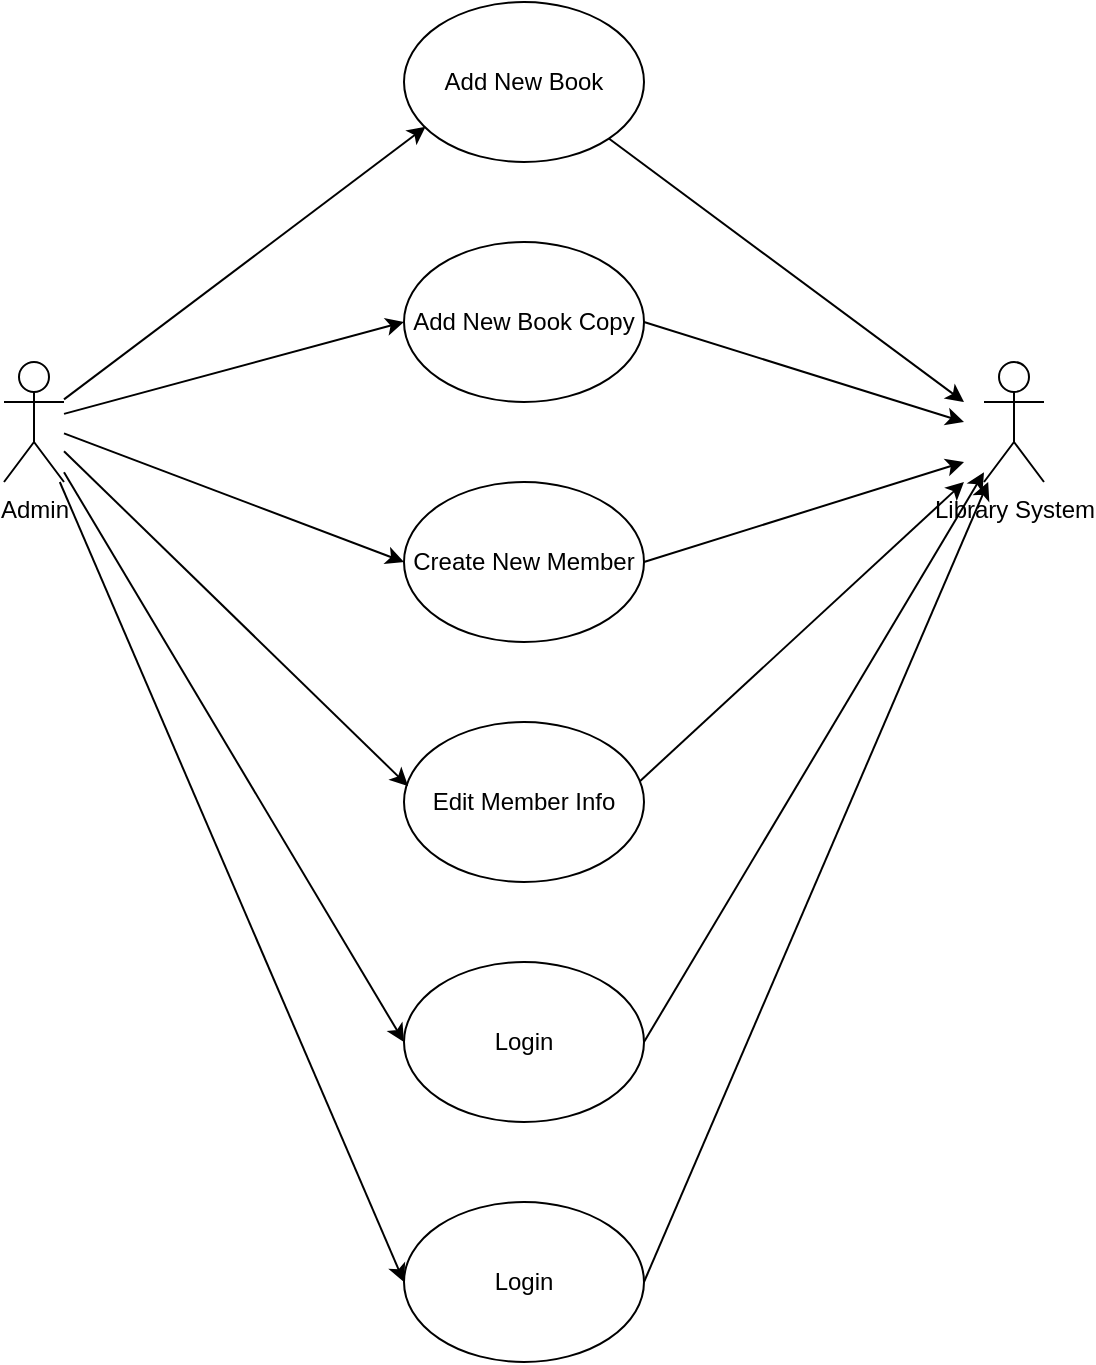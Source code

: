 <mxfile version="12.8.1" type="github">
  <diagram id="ib67aEugBml_CZ-fISX1" name="Page-1">
    <mxGraphModel dx="1422" dy="794" grid="1" gridSize="10" guides="1" tooltips="1" connect="1" arrows="1" fold="1" page="1" pageScale="1" pageWidth="850" pageHeight="1100" math="0" shadow="0">
      <root>
        <mxCell id="0" />
        <mxCell id="1" parent="0" />
        <mxCell id="eAcOTcTCXuirqR0JLokp-1" value="Admin" style="shape=umlActor;verticalLabelPosition=bottom;labelBackgroundColor=#ffffff;verticalAlign=top;html=1;outlineConnect=0;" parent="1" vertex="1">
          <mxGeometry x="160" y="220" width="30" height="60" as="geometry" />
        </mxCell>
        <mxCell id="eAcOTcTCXuirqR0JLokp-2" value="Add New Book" style="ellipse;whiteSpace=wrap;html=1;" parent="1" vertex="1">
          <mxGeometry x="360" y="40" width="120" height="80" as="geometry" />
        </mxCell>
        <mxCell id="eAcOTcTCXuirqR0JLokp-3" value="Add New Book Copy" style="ellipse;whiteSpace=wrap;html=1;" parent="1" vertex="1">
          <mxGeometry x="360" y="160" width="120" height="80" as="geometry" />
        </mxCell>
        <mxCell id="eAcOTcTCXuirqR0JLokp-4" value="Create New Member" style="ellipse;whiteSpace=wrap;html=1;" parent="1" vertex="1">
          <mxGeometry x="360" y="280" width="120" height="80" as="geometry" />
        </mxCell>
        <mxCell id="eAcOTcTCXuirqR0JLokp-5" value="Edit Member Info" style="ellipse;whiteSpace=wrap;html=1;" parent="1" vertex="1">
          <mxGeometry x="360" y="400" width="120" height="80" as="geometry" />
        </mxCell>
        <mxCell id="eAcOTcTCXuirqR0JLokp-6" value="Library System" style="shape=umlActor;verticalLabelPosition=bottom;labelBackgroundColor=#ffffff;verticalAlign=top;html=1;outlineConnect=0;" parent="1" vertex="1">
          <mxGeometry x="650" y="220" width="30" height="60" as="geometry" />
        </mxCell>
        <mxCell id="eAcOTcTCXuirqR0JLokp-8" value="" style="endArrow=classic;html=1;entryX=0.09;entryY=0.78;entryDx=0;entryDy=0;entryPerimeter=0;" parent="1" target="eAcOTcTCXuirqR0JLokp-2" edge="1" source="eAcOTcTCXuirqR0JLokp-1">
          <mxGeometry width="50" height="50" relative="1" as="geometry">
            <mxPoint x="200" y="240" as="sourcePoint" />
            <mxPoint x="530" y="240" as="targetPoint" />
          </mxGeometry>
        </mxCell>
        <mxCell id="eAcOTcTCXuirqR0JLokp-9" value="" style="endArrow=classic;html=1;entryX=0;entryY=0.5;entryDx=0;entryDy=0;" parent="1" target="eAcOTcTCXuirqR0JLokp-3" edge="1" source="eAcOTcTCXuirqR0JLokp-1">
          <mxGeometry width="50" height="50" relative="1" as="geometry">
            <mxPoint x="250" y="250" as="sourcePoint" />
            <mxPoint x="250" y="200" as="targetPoint" />
          </mxGeometry>
        </mxCell>
        <mxCell id="eAcOTcTCXuirqR0JLokp-10" value="" style="endArrow=classic;html=1;entryX=0;entryY=0.5;entryDx=0;entryDy=0;" parent="1" target="eAcOTcTCXuirqR0JLokp-4" edge="1" source="eAcOTcTCXuirqR0JLokp-1">
          <mxGeometry width="50" height="50" relative="1" as="geometry">
            <mxPoint x="200" y="270" as="sourcePoint" />
            <mxPoint x="530" y="240" as="targetPoint" />
          </mxGeometry>
        </mxCell>
        <mxCell id="eAcOTcTCXuirqR0JLokp-11" value="" style="endArrow=classic;html=1;entryX=0.017;entryY=0.4;entryDx=0;entryDy=0;entryPerimeter=0;" parent="1" target="eAcOTcTCXuirqR0JLokp-5" edge="1" source="eAcOTcTCXuirqR0JLokp-1">
          <mxGeometry width="50" height="50" relative="1" as="geometry">
            <mxPoint x="150" y="360" as="sourcePoint" />
            <mxPoint x="530" y="240" as="targetPoint" />
          </mxGeometry>
        </mxCell>
        <mxCell id="eAcOTcTCXuirqR0JLokp-12" value="" style="endArrow=classic;html=1;exitX=1;exitY=1;exitDx=0;exitDy=0;" parent="1" source="eAcOTcTCXuirqR0JLokp-2" edge="1">
          <mxGeometry width="50" height="50" relative="1" as="geometry">
            <mxPoint x="480" y="290" as="sourcePoint" />
            <mxPoint x="640" y="240" as="targetPoint" />
          </mxGeometry>
        </mxCell>
        <mxCell id="eAcOTcTCXuirqR0JLokp-13" value="" style="endArrow=classic;html=1;exitX=1;exitY=0.5;exitDx=0;exitDy=0;" parent="1" source="eAcOTcTCXuirqR0JLokp-3" edge="1">
          <mxGeometry width="50" height="50" relative="1" as="geometry">
            <mxPoint x="480" y="290" as="sourcePoint" />
            <mxPoint x="640" y="250" as="targetPoint" />
          </mxGeometry>
        </mxCell>
        <mxCell id="eAcOTcTCXuirqR0JLokp-14" value="" style="endArrow=classic;html=1;exitX=1;exitY=0.5;exitDx=0;exitDy=0;" parent="1" source="eAcOTcTCXuirqR0JLokp-4" edge="1">
          <mxGeometry width="50" height="50" relative="1" as="geometry">
            <mxPoint x="480" y="290" as="sourcePoint" />
            <mxPoint x="640" y="270" as="targetPoint" />
          </mxGeometry>
        </mxCell>
        <mxCell id="eAcOTcTCXuirqR0JLokp-16" value="" style="endArrow=classic;html=1;exitX=0.983;exitY=0.37;exitDx=0;exitDy=0;exitPerimeter=0;" parent="1" source="eAcOTcTCXuirqR0JLokp-5" edge="1">
          <mxGeometry width="50" height="50" relative="1" as="geometry">
            <mxPoint x="480" y="290" as="sourcePoint" />
            <mxPoint x="640" y="280" as="targetPoint" />
          </mxGeometry>
        </mxCell>
        <mxCell id="elWJfduxPGwVH7-aWYjH-1" value="Login" style="ellipse;whiteSpace=wrap;html=1;" vertex="1" parent="1">
          <mxGeometry x="360" y="520" width="120" height="80" as="geometry" />
        </mxCell>
        <mxCell id="elWJfduxPGwVH7-aWYjH-2" value="Login" style="ellipse;whiteSpace=wrap;html=1;" vertex="1" parent="1">
          <mxGeometry x="360" y="640" width="120" height="80" as="geometry" />
        </mxCell>
        <mxCell id="elWJfduxPGwVH7-aWYjH-3" value="" style="endArrow=classic;html=1;entryX=0;entryY=0.5;entryDx=0;entryDy=0;" edge="1" parent="1" source="eAcOTcTCXuirqR0JLokp-1" target="elWJfduxPGwVH7-aWYjH-1">
          <mxGeometry width="50" height="50" relative="1" as="geometry">
            <mxPoint x="190" y="400" as="sourcePoint" />
            <mxPoint x="322.04" y="502" as="targetPoint" />
          </mxGeometry>
        </mxCell>
        <mxCell id="elWJfduxPGwVH7-aWYjH-4" value="" style="endArrow=classic;html=1;entryX=0;entryY=0.5;entryDx=0;entryDy=0;" edge="1" parent="1" source="eAcOTcTCXuirqR0JLokp-1" target="elWJfduxPGwVH7-aWYjH-2">
          <mxGeometry width="50" height="50" relative="1" as="geometry">
            <mxPoint x="140" y="329.995" as="sourcePoint" />
            <mxPoint x="310" y="614.86" as="targetPoint" />
          </mxGeometry>
        </mxCell>
        <mxCell id="elWJfduxPGwVH7-aWYjH-5" value="" style="endArrow=classic;html=1;exitX=1;exitY=0.5;exitDx=0;exitDy=0;" edge="1" parent="1" source="elWJfduxPGwVH7-aWYjH-1" target="eAcOTcTCXuirqR0JLokp-6">
          <mxGeometry width="50" height="50" relative="1" as="geometry">
            <mxPoint x="500.0" y="499.6" as="sourcePoint" />
            <mxPoint x="662.04" y="350" as="targetPoint" />
          </mxGeometry>
        </mxCell>
        <mxCell id="elWJfduxPGwVH7-aWYjH-6" value="" style="endArrow=classic;html=1;exitX=1;exitY=0.5;exitDx=0;exitDy=0;" edge="1" parent="1" source="elWJfduxPGwVH7-aWYjH-2" target="eAcOTcTCXuirqR0JLokp-6">
          <mxGeometry width="50" height="50" relative="1" as="geometry">
            <mxPoint x="490" y="674.86" as="sourcePoint" />
            <mxPoint x="660" y="389.995" as="targetPoint" />
          </mxGeometry>
        </mxCell>
      </root>
    </mxGraphModel>
  </diagram>
</mxfile>
